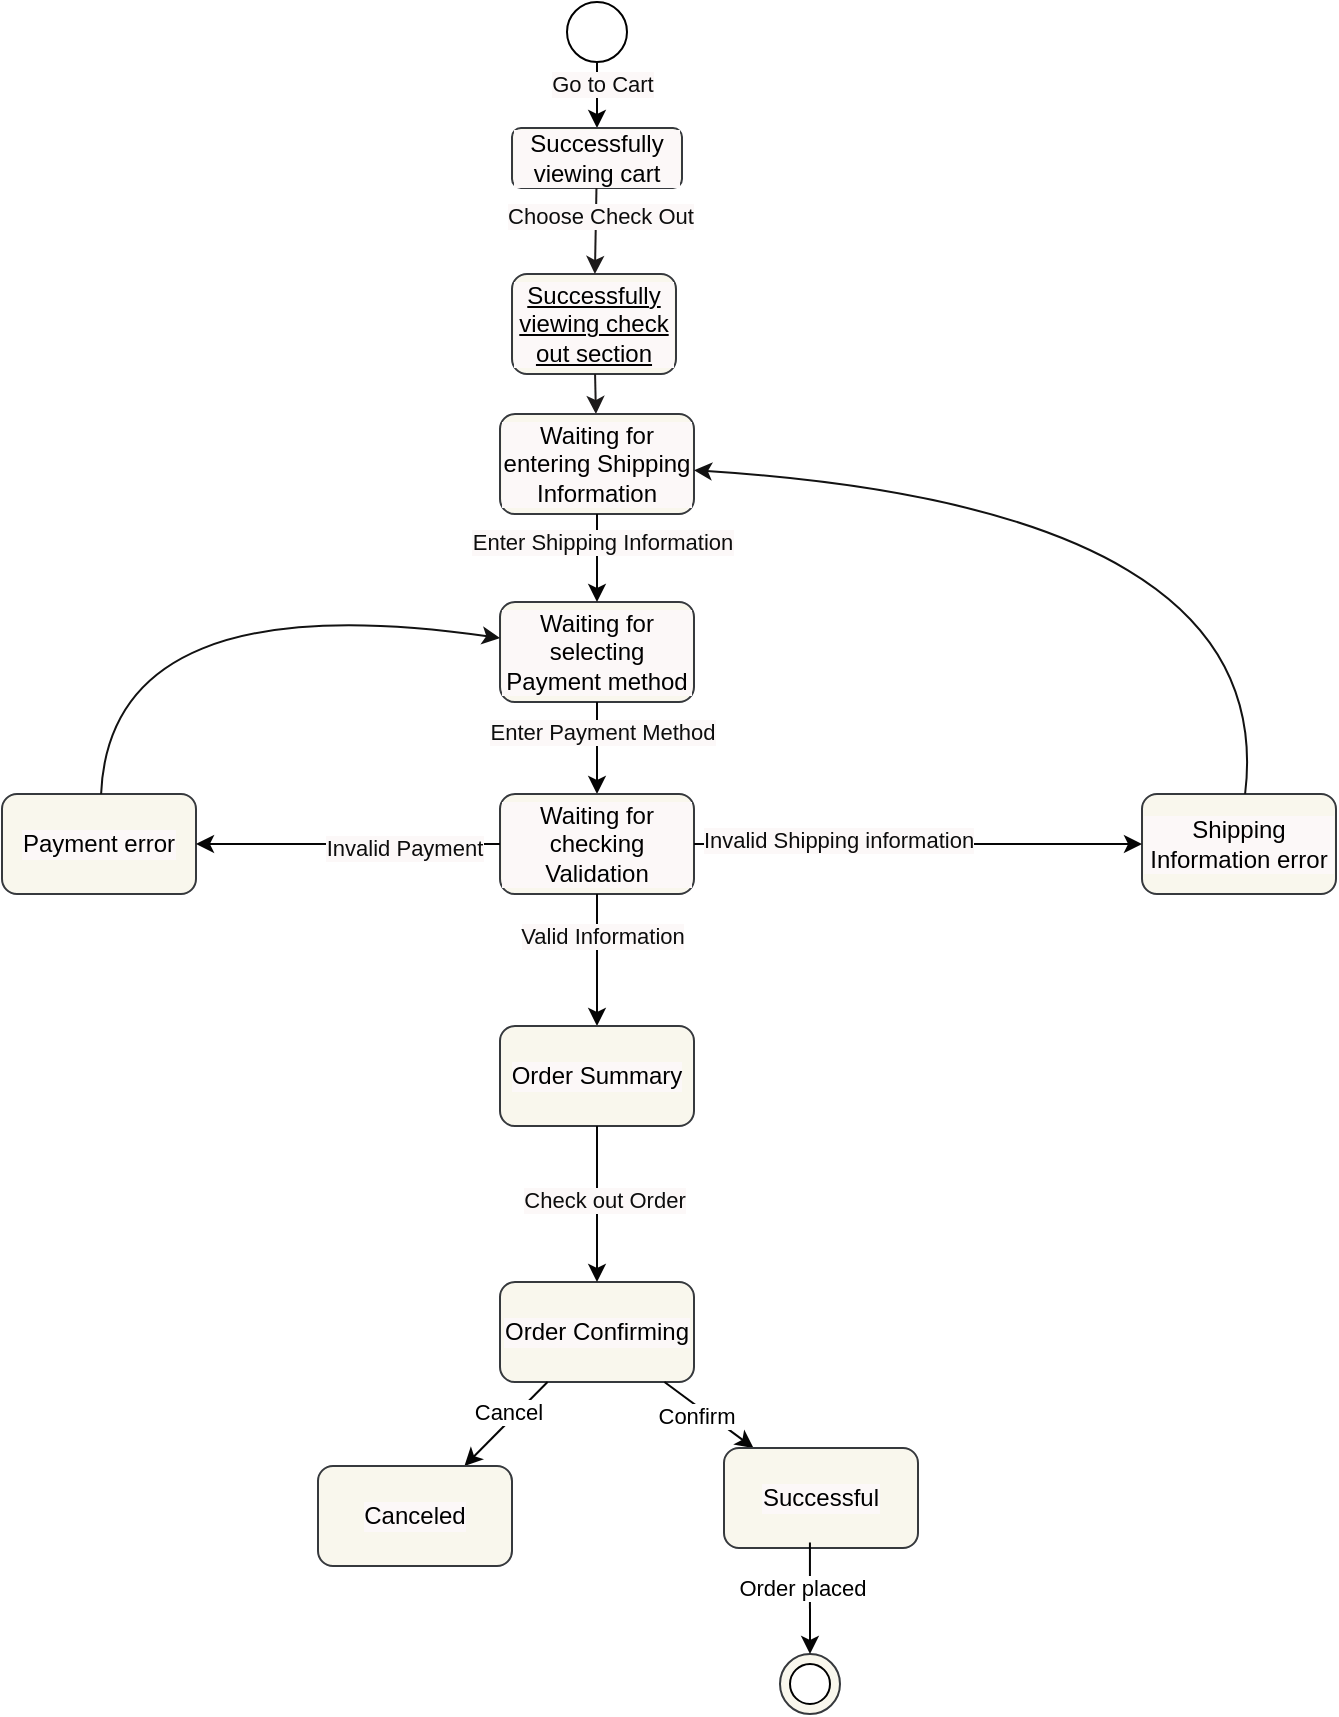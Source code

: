 <mxfile version="24.7.5">
  <diagram name="Page-1" id="5joy4HcRmSe-yK3TSM1F">
    <mxGraphModel dx="1036" dy="606" grid="0" gridSize="10" guides="1" tooltips="1" connect="1" arrows="1" fold="1" page="1" pageScale="1" pageWidth="850" pageHeight="1100" background="#ffffff" math="0" shadow="0">
      <root>
        <mxCell id="0" />
        <mxCell id="1" parent="0" />
        <mxCell id="2ObvllqYjtVgckL8GQVo-1" value="" style="ellipse;whiteSpace=wrap;html=1;aspect=fixed;gradientColor=none;" parent="1" vertex="1">
          <mxGeometry x="410.5" y="200" width="30" height="30" as="geometry" />
        </mxCell>
        <mxCell id="2ObvllqYjtVgckL8GQVo-2" value="" style="endArrow=classic;html=1;rounded=0;strokeColor=#030303;" parent="1" source="2ObvllqYjtVgckL8GQVo-1" target="2ObvllqYjtVgckL8GQVo-3" edge="1">
          <mxGeometry width="50" height="50" relative="1" as="geometry">
            <mxPoint x="425" y="188" as="sourcePoint" />
            <mxPoint x="425" y="248" as="targetPoint" />
          </mxGeometry>
        </mxCell>
        <mxCell id="2ObvllqYjtVgckL8GQVo-4" value="Go to Cart" style="edgeLabel;html=1;align=center;verticalAlign=middle;resizable=0;points=[];fontColor=#0d0d0d;labelBackgroundColor=#fcf8f8;" parent="2ObvllqYjtVgckL8GQVo-2" vertex="1" connectable="0">
          <mxGeometry x="-0.359" y="2" relative="1" as="geometry">
            <mxPoint as="offset" />
          </mxGeometry>
        </mxCell>
        <mxCell id="2ObvllqYjtVgckL8GQVo-3" value="&lt;font color=&quot;#000000&quot;&gt;Successfully viewing cart&lt;/font&gt;" style="rounded=1;whiteSpace=wrap;html=1;labelBackgroundColor=#fcf8f8;fillColor=#f9f7ed;strokeColor=#36393d;" parent="1" vertex="1">
          <mxGeometry x="383" y="263" width="85" height="30" as="geometry" />
        </mxCell>
        <mxCell id="2ObvllqYjtVgckL8GQVo-7" value="&lt;font color=&quot;#000000&quot;&gt;Successfully viewing check out section&lt;/font&gt;" style="rounded=1;whiteSpace=wrap;html=1;labelBackgroundColor=#fcf8f8;fillColor=#f9f7ed;strokeColor=#36393d;fontStyle=4" parent="1" vertex="1">
          <mxGeometry x="383" y="336" width="82" height="50" as="geometry" />
        </mxCell>
        <mxCell id="2ObvllqYjtVgckL8GQVo-14" value="" style="endArrow=classic;html=1;rounded=0;fontColor=#0d0d0d;labelBackgroundColor=#fcf8f8;strokeColor=#1d1b1b;" parent="1" source="2ObvllqYjtVgckL8GQVo-7" target="2ObvllqYjtVgckL8GQVo-34" edge="1">
          <mxGeometry width="50" height="50" relative="1" as="geometry">
            <mxPoint x="425.5" y="370" as="sourcePoint" />
            <mxPoint x="426" y="436" as="targetPoint" />
          </mxGeometry>
        </mxCell>
        <mxCell id="2ObvllqYjtVgckL8GQVo-16" value="&lt;font color=&quot;#000000&quot;&gt;Waiting for selecting Payment method&lt;/font&gt;" style="rounded=1;whiteSpace=wrap;html=1;labelBackgroundColor=#fcf8f8;fillColor=#f9f7ed;strokeColor=#36393d;" parent="1" vertex="1">
          <mxGeometry x="377" y="500" width="97" height="50" as="geometry" />
        </mxCell>
        <mxCell id="2ObvllqYjtVgckL8GQVo-17" value="" style="endArrow=classic;html=1;rounded=0;fontColor=#0d0d0d;labelBackgroundColor=#fcf8f8;strokeColor=#050505;" parent="1" source="2ObvllqYjtVgckL8GQVo-16" target="2ObvllqYjtVgckL8GQVo-21" edge="1">
          <mxGeometry width="50" height="50" relative="1" as="geometry">
            <mxPoint x="424" y="470" as="sourcePoint" />
            <mxPoint x="424" y="520" as="targetPoint" />
          </mxGeometry>
        </mxCell>
        <mxCell id="2ObvllqYjtVgckL8GQVo-18" value="Enter Payment Method" style="edgeLabel;html=1;align=center;verticalAlign=middle;resizable=0;points=[];fontColor=#0d0d0d;labelBackgroundColor=#fcf8f8;" parent="2ObvllqYjtVgckL8GQVo-17" vertex="1" connectable="0">
          <mxGeometry x="-0.359" y="2" relative="1" as="geometry">
            <mxPoint as="offset" />
          </mxGeometry>
        </mxCell>
        <mxCell id="2ObvllqYjtVgckL8GQVo-21" value="&lt;font color=&quot;#000000&quot;&gt;Waiting for checking Validation&lt;/font&gt;" style="rounded=1;whiteSpace=wrap;html=1;labelBackgroundColor=#fcf8f8;fillColor=#f9f7ed;strokeColor=#36393d;" parent="1" vertex="1">
          <mxGeometry x="377" y="596" width="97" height="50" as="geometry" />
        </mxCell>
        <mxCell id="2ObvllqYjtVgckL8GQVo-22" value="" style="endArrow=classic;html=1;rounded=0;fontColor=#0d0d0d;labelBackgroundColor=#fcf8f8;strokeColor=#050505;exitX=0.5;exitY=1;exitDx=0;exitDy=0;" parent="1" source="2ObvllqYjtVgckL8GQVo-21" target="a2e1tCDLGs-o0FRQmzO--12" edge="1">
          <mxGeometry width="50" height="50" relative="1" as="geometry">
            <mxPoint x="425" y="579" as="sourcePoint" />
            <mxPoint x="425.5" y="691" as="targetPoint" />
          </mxGeometry>
        </mxCell>
        <mxCell id="2ObvllqYjtVgckL8GQVo-23" value="Valid Information" style="edgeLabel;html=1;align=center;verticalAlign=middle;resizable=0;points=[];fontColor=#0d0d0d;labelBackgroundColor=#fcf8f8;" parent="2ObvllqYjtVgckL8GQVo-22" vertex="1" connectable="0">
          <mxGeometry x="-0.359" y="2" relative="1" as="geometry">
            <mxPoint as="offset" />
          </mxGeometry>
        </mxCell>
        <mxCell id="2ObvllqYjtVgckL8GQVo-24" value="&lt;font color=&quot;#000000&quot;&gt;Order Confirming&lt;/font&gt;" style="rounded=1;whiteSpace=wrap;html=1;labelBackgroundColor=#fcf8f8;fillColor=#f9f7ed;strokeColor=#36393d;" parent="1" vertex="1">
          <mxGeometry x="377" y="840" width="97" height="50" as="geometry" />
        </mxCell>
        <mxCell id="2ObvllqYjtVgckL8GQVo-30" value="" style="endArrow=classic;html=1;rounded=0;fontColor=#0d0d0d;labelBackgroundColor=#fcf8f8;strokeColor=#050505;" parent="1" source="2ObvllqYjtVgckL8GQVo-24" target="a2e1tCDLGs-o0FRQmzO--26" edge="1">
          <mxGeometry width="50" height="50" relative="1" as="geometry">
            <mxPoint x="425" y="668" as="sourcePoint" />
            <mxPoint x="505" y="925" as="targetPoint" />
          </mxGeometry>
        </mxCell>
        <mxCell id="a2e1tCDLGs-o0FRQmzO--25" value="Confirm" style="edgeLabel;html=1;align=center;verticalAlign=middle;resizable=0;points=[];labelBackgroundColor=#FFFFFF;fontColor=#000000;" vertex="1" connectable="0" parent="2ObvllqYjtVgckL8GQVo-30">
          <mxGeometry x="-0.188" y="-4" relative="1" as="geometry">
            <mxPoint as="offset" />
          </mxGeometry>
        </mxCell>
        <mxCell id="2ObvllqYjtVgckL8GQVo-32" value="" style="ellipse;whiteSpace=wrap;html=1;aspect=fixed;direction=south;fillColor=#f9f7ed;strokeColor=#36393d;" parent="1" vertex="1">
          <mxGeometry x="517" y="1026" width="30" height="30" as="geometry" />
        </mxCell>
        <mxCell id="2ObvllqYjtVgckL8GQVo-33" value="" style="ellipse;whiteSpace=wrap;html=1;aspect=fixed;" parent="1" vertex="1">
          <mxGeometry x="522" y="1031" width="20" height="20" as="geometry" />
        </mxCell>
        <mxCell id="2ObvllqYjtVgckL8GQVo-34" value="&lt;font color=&quot;#000000&quot;&gt;Waiting for entering Shipping Information&lt;/font&gt;" style="rounded=1;whiteSpace=wrap;html=1;labelBackgroundColor=#fcf8f8;fillColor=#f9f7ed;strokeColor=#36393d;" parent="1" vertex="1">
          <mxGeometry x="377" y="406" width="97" height="50" as="geometry" />
        </mxCell>
        <mxCell id="2ObvllqYjtVgckL8GQVo-35" value="" style="endArrow=classic;html=1;rounded=0;fontColor=#0d0d0d;labelBackgroundColor=#fcf8f8;strokeColor=#050505;entryX=0.5;entryY=0;entryDx=0;entryDy=0;" parent="1" source="2ObvllqYjtVgckL8GQVo-34" target="2ObvllqYjtVgckL8GQVo-16" edge="1">
          <mxGeometry width="50" height="50" relative="1" as="geometry">
            <mxPoint x="422" y="468" as="sourcePoint" />
            <mxPoint x="422" y="514" as="targetPoint" />
          </mxGeometry>
        </mxCell>
        <mxCell id="2ObvllqYjtVgckL8GQVo-36" value="Enter Shipping Information" style="edgeLabel;html=1;align=center;verticalAlign=middle;resizable=0;points=[];fontColor=#0d0d0d;labelBackgroundColor=#fcf8f8;" parent="2ObvllqYjtVgckL8GQVo-35" vertex="1" connectable="0">
          <mxGeometry x="-0.359" y="2" relative="1" as="geometry">
            <mxPoint as="offset" />
          </mxGeometry>
        </mxCell>
        <mxCell id="2ObvllqYjtVgckL8GQVo-38" value="&lt;font color=&quot;#000000&quot;&gt;Payment error&lt;/font&gt;" style="rounded=1;whiteSpace=wrap;html=1;labelBackgroundColor=#fcf8f8;fillColor=#f9f7ed;strokeColor=#36393d;" parent="1" vertex="1">
          <mxGeometry x="128" y="596" width="97" height="50" as="geometry" />
        </mxCell>
        <mxCell id="2ObvllqYjtVgckL8GQVo-39" value="" style="endArrow=classic;html=1;rounded=0;fontColor=#0d0d0d;labelBackgroundColor=#fcf8f8;strokeColor=#050505;" parent="1" source="2ObvllqYjtVgckL8GQVo-21" target="2ObvllqYjtVgckL8GQVo-38" edge="1">
          <mxGeometry width="50" height="50" relative="1" as="geometry">
            <mxPoint x="269" y="604" as="sourcePoint" />
            <mxPoint x="269" y="638" as="targetPoint" />
          </mxGeometry>
        </mxCell>
        <mxCell id="2ObvllqYjtVgckL8GQVo-40" value="Invalid Payment" style="edgeLabel;html=1;align=center;verticalAlign=middle;resizable=0;points=[];fontColor=#0d0d0d;labelBackgroundColor=#fcf8f8;" parent="2ObvllqYjtVgckL8GQVo-39" vertex="1" connectable="0">
          <mxGeometry x="-0.359" y="2" relative="1" as="geometry">
            <mxPoint as="offset" />
          </mxGeometry>
        </mxCell>
        <mxCell id="2ObvllqYjtVgckL8GQVo-41" value="" style="curved=1;endArrow=classic;html=1;rounded=0;fontColor=default;labelBackgroundColor=default;shadow=0;strokeColor=#121212;" parent="1" source="2ObvllqYjtVgckL8GQVo-38" target="2ObvllqYjtVgckL8GQVo-16" edge="1">
          <mxGeometry width="50" height="50" relative="1" as="geometry">
            <mxPoint x="182" y="540" as="sourcePoint" />
            <mxPoint x="232" y="490" as="targetPoint" />
            <Array as="points">
              <mxPoint x="182" y="490" />
            </Array>
          </mxGeometry>
        </mxCell>
        <mxCell id="2ObvllqYjtVgckL8GQVo-42" value="&lt;font color=&quot;#000000&quot;&gt;Shipping Information error&lt;/font&gt;" style="rounded=1;whiteSpace=wrap;html=1;labelBackgroundColor=#fcf8f8;fillColor=#f9f7ed;strokeColor=#36393d;" parent="1" vertex="1">
          <mxGeometry x="698" y="596" width="97" height="50" as="geometry" />
        </mxCell>
        <mxCell id="2ObvllqYjtVgckL8GQVo-44" value="" style="endArrow=classic;html=1;rounded=0;fontColor=#0d0d0d;labelBackgroundColor=#fcf8f8;strokeColor=#050505;" parent="1" source="2ObvllqYjtVgckL8GQVo-21" target="2ObvllqYjtVgckL8GQVo-42" edge="1">
          <mxGeometry width="50" height="50" relative="1" as="geometry">
            <mxPoint x="634" y="665" as="sourcePoint" />
            <mxPoint x="482" y="665" as="targetPoint" />
          </mxGeometry>
        </mxCell>
        <mxCell id="2ObvllqYjtVgckL8GQVo-45" value="Invalid Shipping information" style="edgeLabel;html=1;align=center;verticalAlign=middle;resizable=0;points=[];fontColor=#0d0d0d;labelBackgroundColor=#fcf8f8;" parent="2ObvllqYjtVgckL8GQVo-44" vertex="1" connectable="0">
          <mxGeometry x="-0.359" y="2" relative="1" as="geometry">
            <mxPoint as="offset" />
          </mxGeometry>
        </mxCell>
        <mxCell id="2ObvllqYjtVgckL8GQVo-46" value="" style="curved=1;endArrow=classic;html=1;rounded=0;fontColor=default;labelBackgroundColor=default;shadow=0;strokeColor=#121212;" parent="1" source="2ObvllqYjtVgckL8GQVo-42" target="2ObvllqYjtVgckL8GQVo-34" edge="1">
          <mxGeometry width="50" height="50" relative="1" as="geometry">
            <mxPoint x="601" y="596" as="sourcePoint" />
            <mxPoint x="784" y="518" as="targetPoint" />
            <Array as="points">
              <mxPoint x="767" y="453" />
            </Array>
          </mxGeometry>
        </mxCell>
        <mxCell id="a2e1tCDLGs-o0FRQmzO--10" value="" style="endArrow=classic;html=1;rounded=0;fontColor=#0d0d0d;labelBackgroundColor=#fcf8f8;strokeColor=#1d1b1b;" edge="1" parent="1" source="2ObvllqYjtVgckL8GQVo-3" target="2ObvllqYjtVgckL8GQVo-7">
          <mxGeometry width="50" height="50" relative="1" as="geometry">
            <mxPoint x="425.5" y="315" as="sourcePoint" />
            <mxPoint x="432" y="369" as="targetPoint" />
          </mxGeometry>
        </mxCell>
        <mxCell id="a2e1tCDLGs-o0FRQmzO--11" value="Choose Check Out" style="edgeLabel;html=1;align=center;verticalAlign=middle;resizable=0;points=[];fontColor=#0d0d0d;labelBackgroundColor=#fcf8f8;" vertex="1" connectable="0" parent="a2e1tCDLGs-o0FRQmzO--10">
          <mxGeometry x="-0.359" y="2" relative="1" as="geometry">
            <mxPoint as="offset" />
          </mxGeometry>
        </mxCell>
        <mxCell id="a2e1tCDLGs-o0FRQmzO--12" value="&lt;font color=&quot;#000000&quot;&gt;Order Summary&lt;/font&gt;" style="rounded=1;whiteSpace=wrap;html=1;labelBackgroundColor=#fcf8f8;fillColor=#f9f7ed;strokeColor=#36393d;" vertex="1" parent="1">
          <mxGeometry x="377" y="712" width="97" height="50" as="geometry" />
        </mxCell>
        <mxCell id="a2e1tCDLGs-o0FRQmzO--18" value="" style="endArrow=classic;html=1;rounded=0;fontColor=#0d0d0d;labelBackgroundColor=#fcf8f8;strokeColor=#050505;" edge="1" parent="1" source="a2e1tCDLGs-o0FRQmzO--12" target="2ObvllqYjtVgckL8GQVo-24">
          <mxGeometry width="50" height="50" relative="1" as="geometry">
            <mxPoint x="425" y="849" as="sourcePoint" />
            <mxPoint x="425" y="901" as="targetPoint" />
          </mxGeometry>
        </mxCell>
        <mxCell id="a2e1tCDLGs-o0FRQmzO--19" value="Check out Order" style="edgeLabel;html=1;align=center;verticalAlign=middle;resizable=0;points=[];fontColor=#0d0d0d;labelBackgroundColor=#fcf8f8;" vertex="1" connectable="0" parent="a2e1tCDLGs-o0FRQmzO--18">
          <mxGeometry x="-0.359" y="2" relative="1" as="geometry">
            <mxPoint x="1" y="12" as="offset" />
          </mxGeometry>
        </mxCell>
        <mxCell id="a2e1tCDLGs-o0FRQmzO--26" value="&lt;font color=&quot;#000000&quot;&gt;Successful&lt;/font&gt;" style="rounded=1;whiteSpace=wrap;html=1;labelBackgroundColor=#fcf8f8;fillColor=#f9f7ed;strokeColor=#36393d;" vertex="1" parent="1">
          <mxGeometry x="489" y="923" width="97" height="50" as="geometry" />
        </mxCell>
        <mxCell id="a2e1tCDLGs-o0FRQmzO--27" value="" style="endArrow=classic;html=1;rounded=0;fontColor=#0d0d0d;labelBackgroundColor=#fcf8f8;strokeColor=#050505;exitX=0.443;exitY=0.944;exitDx=0;exitDy=0;exitPerimeter=0;entryX=0;entryY=0.5;entryDx=0;entryDy=0;" edge="1" parent="1" source="a2e1tCDLGs-o0FRQmzO--26" target="2ObvllqYjtVgckL8GQVo-32">
          <mxGeometry width="50" height="50" relative="1" as="geometry">
            <mxPoint x="519" y="994" as="sourcePoint" />
            <mxPoint x="564" y="1027" as="targetPoint" />
          </mxGeometry>
        </mxCell>
        <mxCell id="a2e1tCDLGs-o0FRQmzO--28" value="Order placed" style="edgeLabel;html=1;align=center;verticalAlign=middle;resizable=0;points=[];labelBackgroundColor=#FFFFFF;fontColor=#000000;" vertex="1" connectable="0" parent="a2e1tCDLGs-o0FRQmzO--27">
          <mxGeometry x="-0.188" y="-4" relative="1" as="geometry">
            <mxPoint as="offset" />
          </mxGeometry>
        </mxCell>
        <mxCell id="a2e1tCDLGs-o0FRQmzO--29" value="" style="endArrow=classic;html=1;rounded=0;fontColor=#0d0d0d;labelBackgroundColor=#fcf8f8;strokeColor=#050505;" edge="1" parent="1" source="2ObvllqYjtVgckL8GQVo-24" target="a2e1tCDLGs-o0FRQmzO--31">
          <mxGeometry width="50" height="50" relative="1" as="geometry">
            <mxPoint x="322" y="896" as="sourcePoint" />
            <mxPoint x="367" y="929" as="targetPoint" />
          </mxGeometry>
        </mxCell>
        <mxCell id="a2e1tCDLGs-o0FRQmzO--30" value="Cancel" style="edgeLabel;html=1;align=center;verticalAlign=middle;resizable=0;points=[];labelBackgroundColor=#FFFFFF;fontColor=#000000;" vertex="1" connectable="0" parent="a2e1tCDLGs-o0FRQmzO--29">
          <mxGeometry x="-0.188" y="-4" relative="1" as="geometry">
            <mxPoint as="offset" />
          </mxGeometry>
        </mxCell>
        <mxCell id="a2e1tCDLGs-o0FRQmzO--31" value="&lt;font color=&quot;#000000&quot;&gt;Canceled&lt;/font&gt;" style="rounded=1;whiteSpace=wrap;html=1;labelBackgroundColor=#fcf8f8;fillColor=#f9f7ed;strokeColor=#36393d;" vertex="1" parent="1">
          <mxGeometry x="286" y="932" width="97" height="50" as="geometry" />
        </mxCell>
      </root>
    </mxGraphModel>
  </diagram>
</mxfile>
